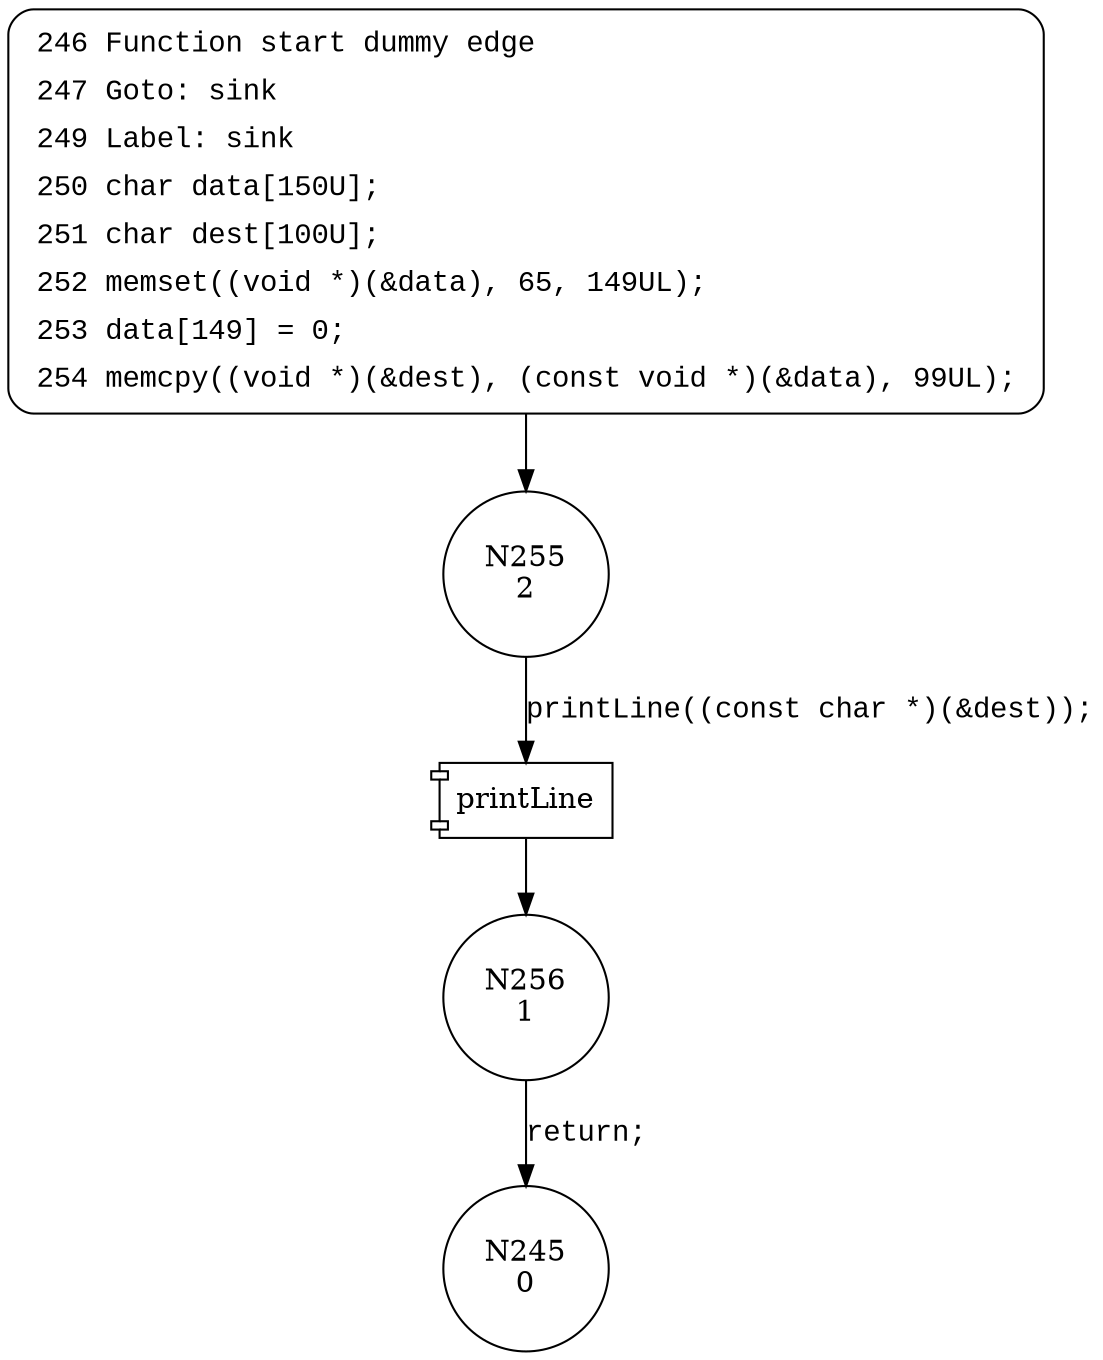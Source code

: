 digraph CWE126_Buffer_Overread__CWE170_char_memcpy_18_bad {
255 [shape="circle" label="N255\n2"]
256 [shape="circle" label="N256\n1"]
245 [shape="circle" label="N245\n0"]
246 [style="filled,bold" penwidth="1" fillcolor="white" fontname="Courier New" shape="Mrecord" label=<<table border="0" cellborder="0" cellpadding="3" bgcolor="white"><tr><td align="right">246</td><td align="left">Function start dummy edge</td></tr><tr><td align="right">247</td><td align="left">Goto: sink</td></tr><tr><td align="right">249</td><td align="left">Label: sink</td></tr><tr><td align="right">250</td><td align="left">char data[150U];</td></tr><tr><td align="right">251</td><td align="left">char dest[100U];</td></tr><tr><td align="right">252</td><td align="left">memset((void *)(&amp;data), 65, 149UL);</td></tr><tr><td align="right">253</td><td align="left">data[149] = 0;</td></tr><tr><td align="right">254</td><td align="left">memcpy((void *)(&amp;dest), (const void *)(&amp;data), 99UL);</td></tr></table>>]
246 -> 255[label=""]
100003 [shape="component" label="printLine"]
255 -> 100003 [label="printLine((const char *)(&dest));" fontname="Courier New"]
100003 -> 256 [label="" fontname="Courier New"]
256 -> 245 [label="return;" fontname="Courier New"]
}